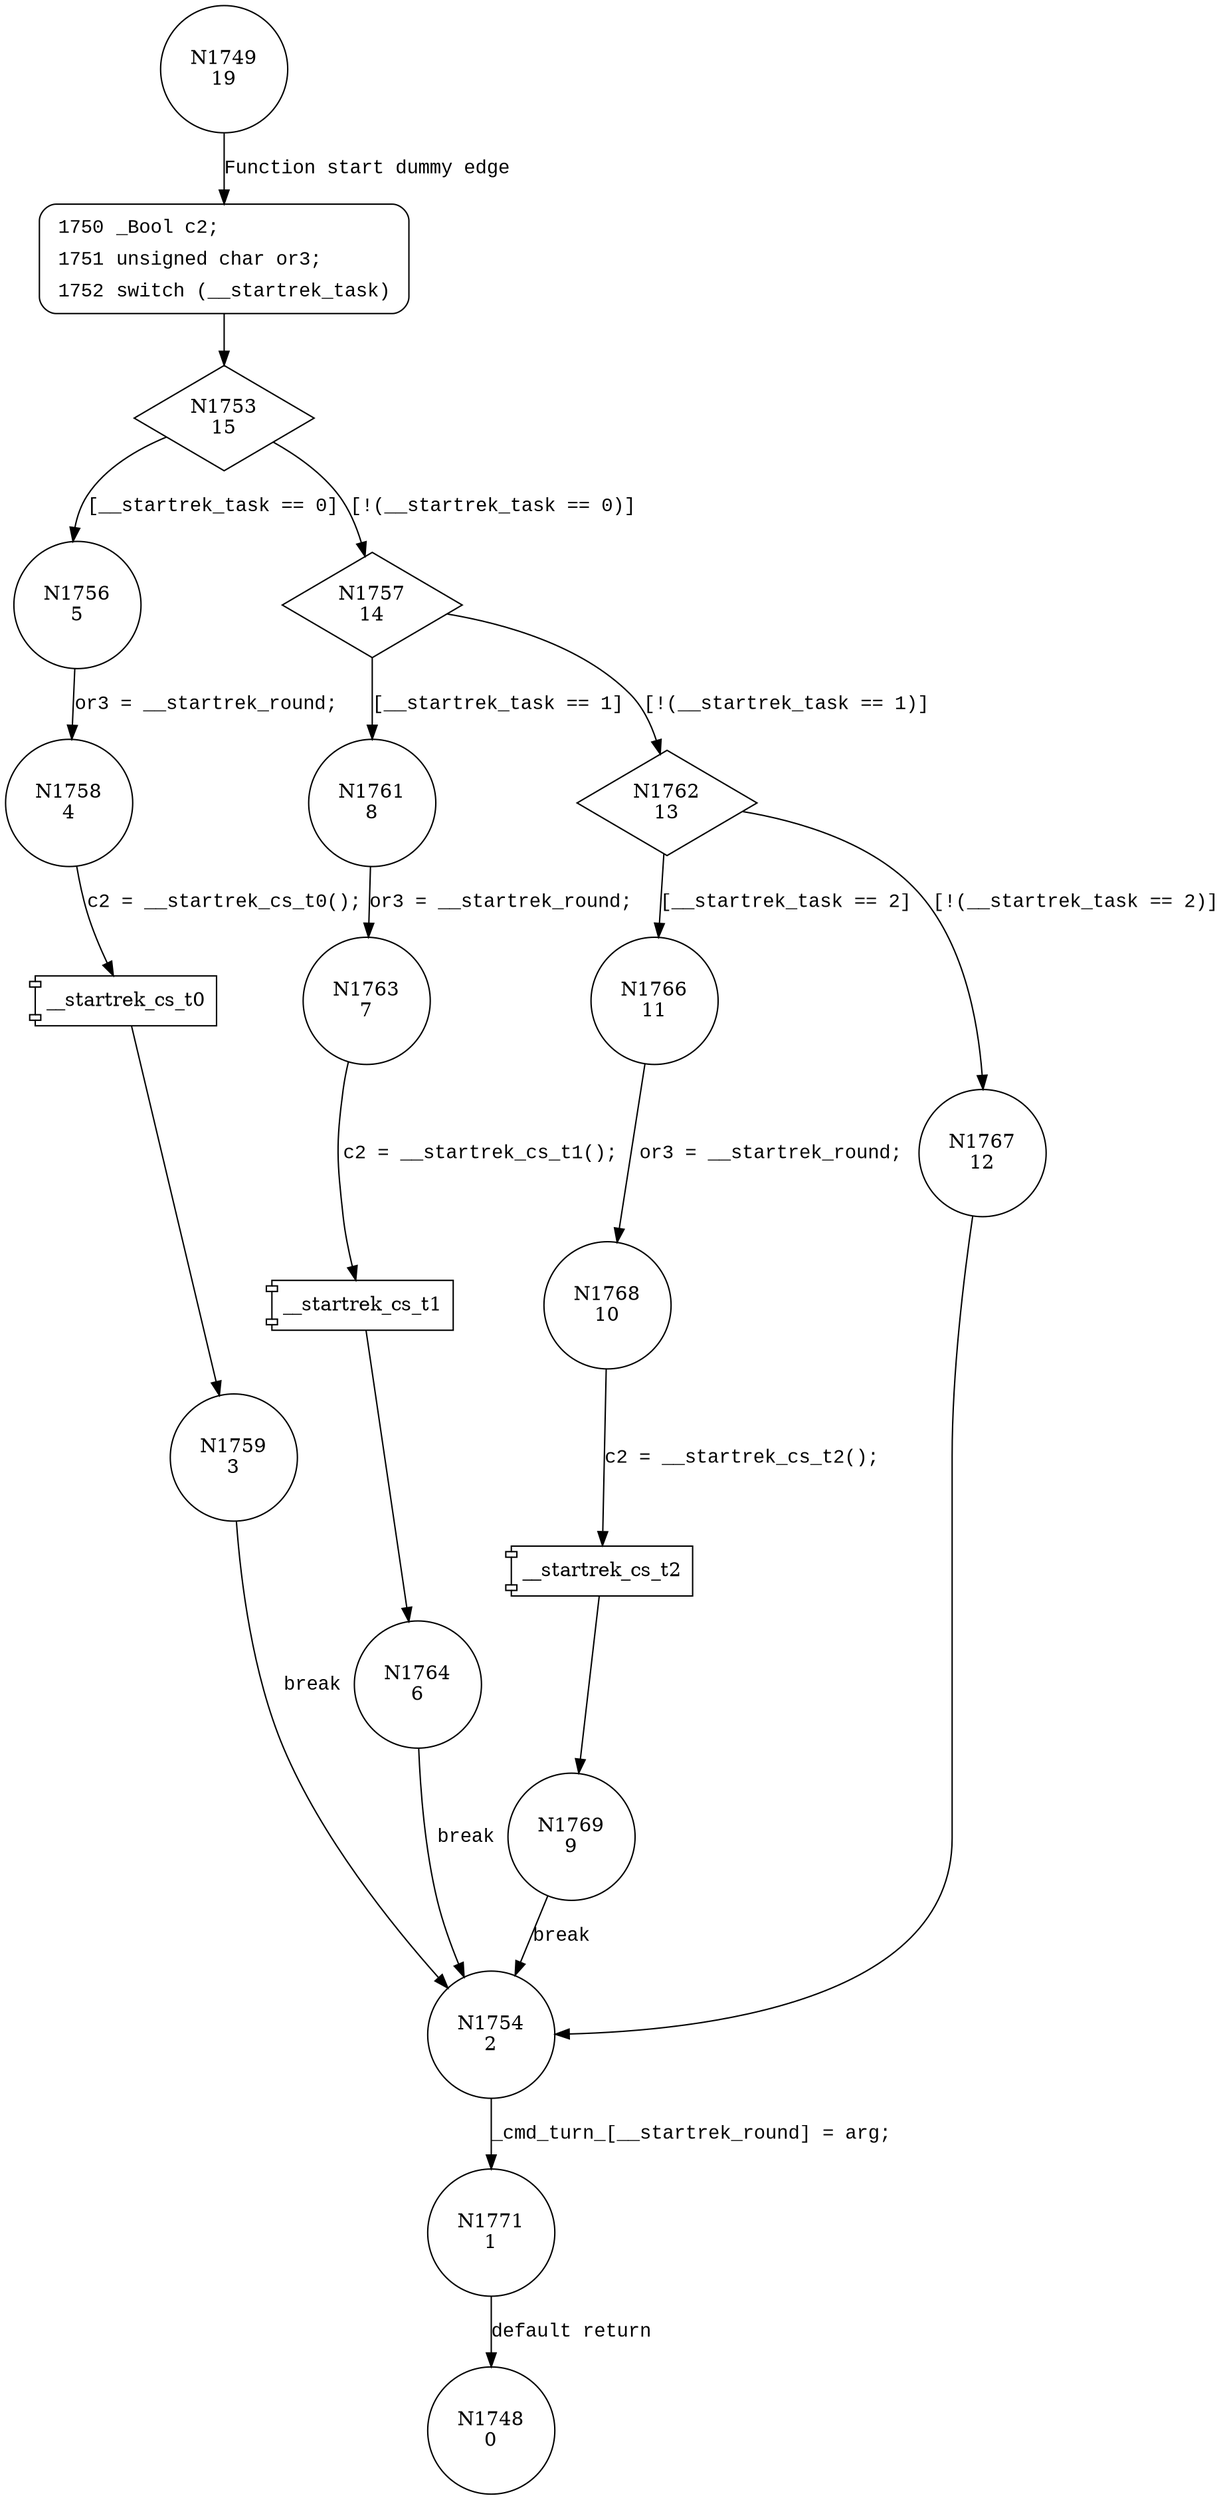 digraph __startrek_write_cmd_turn {
1749 [shape="circle" label="N1749\n19"]
1750 [shape="circle" label="N1750\n18"]
1753 [shape="diamond" label="N1753\n15"]
1756 [shape="circle" label="N1756\n5"]
1757 [shape="diamond" label="N1757\n14"]
1761 [shape="circle" label="N1761\n8"]
1762 [shape="diamond" label="N1762\n13"]
1766 [shape="circle" label="N1766\n11"]
1767 [shape="circle" label="N1767\n12"]
1754 [shape="circle" label="N1754\n2"]
1771 [shape="circle" label="N1771\n1"]
1768 [shape="circle" label="N1768\n10"]
1769 [shape="circle" label="N1769\n9"]
1763 [shape="circle" label="N1763\n7"]
1764 [shape="circle" label="N1764\n6"]
1758 [shape="circle" label="N1758\n4"]
1759 [shape="circle" label="N1759\n3"]
1748 [shape="circle" label="N1748\n0"]
1750 [style="filled,bold" penwidth="1" fillcolor="white" fontname="Courier New" shape="Mrecord" label=<<table border="0" cellborder="0" cellpadding="3" bgcolor="white"><tr><td align="right">1750</td><td align="left">_Bool c2;</td></tr><tr><td align="right">1751</td><td align="left">unsigned char or3;</td></tr><tr><td align="right">1752</td><td align="left">switch (__startrek_task)</td></tr></table>>]
1750 -> 1753[label=""]
1749 -> 1750 [label="Function start dummy edge" fontname="Courier New"]
1753 -> 1756 [label="[__startrek_task == 0]" fontname="Courier New"]
1753 -> 1757 [label="[!(__startrek_task == 0)]" fontname="Courier New"]
1757 -> 1761 [label="[__startrek_task == 1]" fontname="Courier New"]
1757 -> 1762 [label="[!(__startrek_task == 1)]" fontname="Courier New"]
1762 -> 1766 [label="[__startrek_task == 2]" fontname="Courier New"]
1762 -> 1767 [label="[!(__startrek_task == 2)]" fontname="Courier New"]
1754 -> 1771 [label="_cmd_turn_[__startrek_round] = arg;" fontname="Courier New"]
1766 -> 1768 [label="or3 = __startrek_round;" fontname="Courier New"]
100112 [shape="component" label="__startrek_cs_t2"]
1768 -> 100112 [label="c2 = __startrek_cs_t2();" fontname="Courier New"]
100112 -> 1769 [label="" fontname="Courier New"]
1761 -> 1763 [label="or3 = __startrek_round;" fontname="Courier New"]
100113 [shape="component" label="__startrek_cs_t1"]
1763 -> 100113 [label="c2 = __startrek_cs_t1();" fontname="Courier New"]
100113 -> 1764 [label="" fontname="Courier New"]
1756 -> 1758 [label="or3 = __startrek_round;" fontname="Courier New"]
100114 [shape="component" label="__startrek_cs_t0"]
1758 -> 100114 [label="c2 = __startrek_cs_t0();" fontname="Courier New"]
100114 -> 1759 [label="" fontname="Courier New"]
1767 -> 1754 [label="" fontname="Courier New"]
1771 -> 1748 [label="default return" fontname="Courier New"]
1769 -> 1754 [label="break" fontname="Courier New"]
1764 -> 1754 [label="break" fontname="Courier New"]
1759 -> 1754 [label="break" fontname="Courier New"]
}